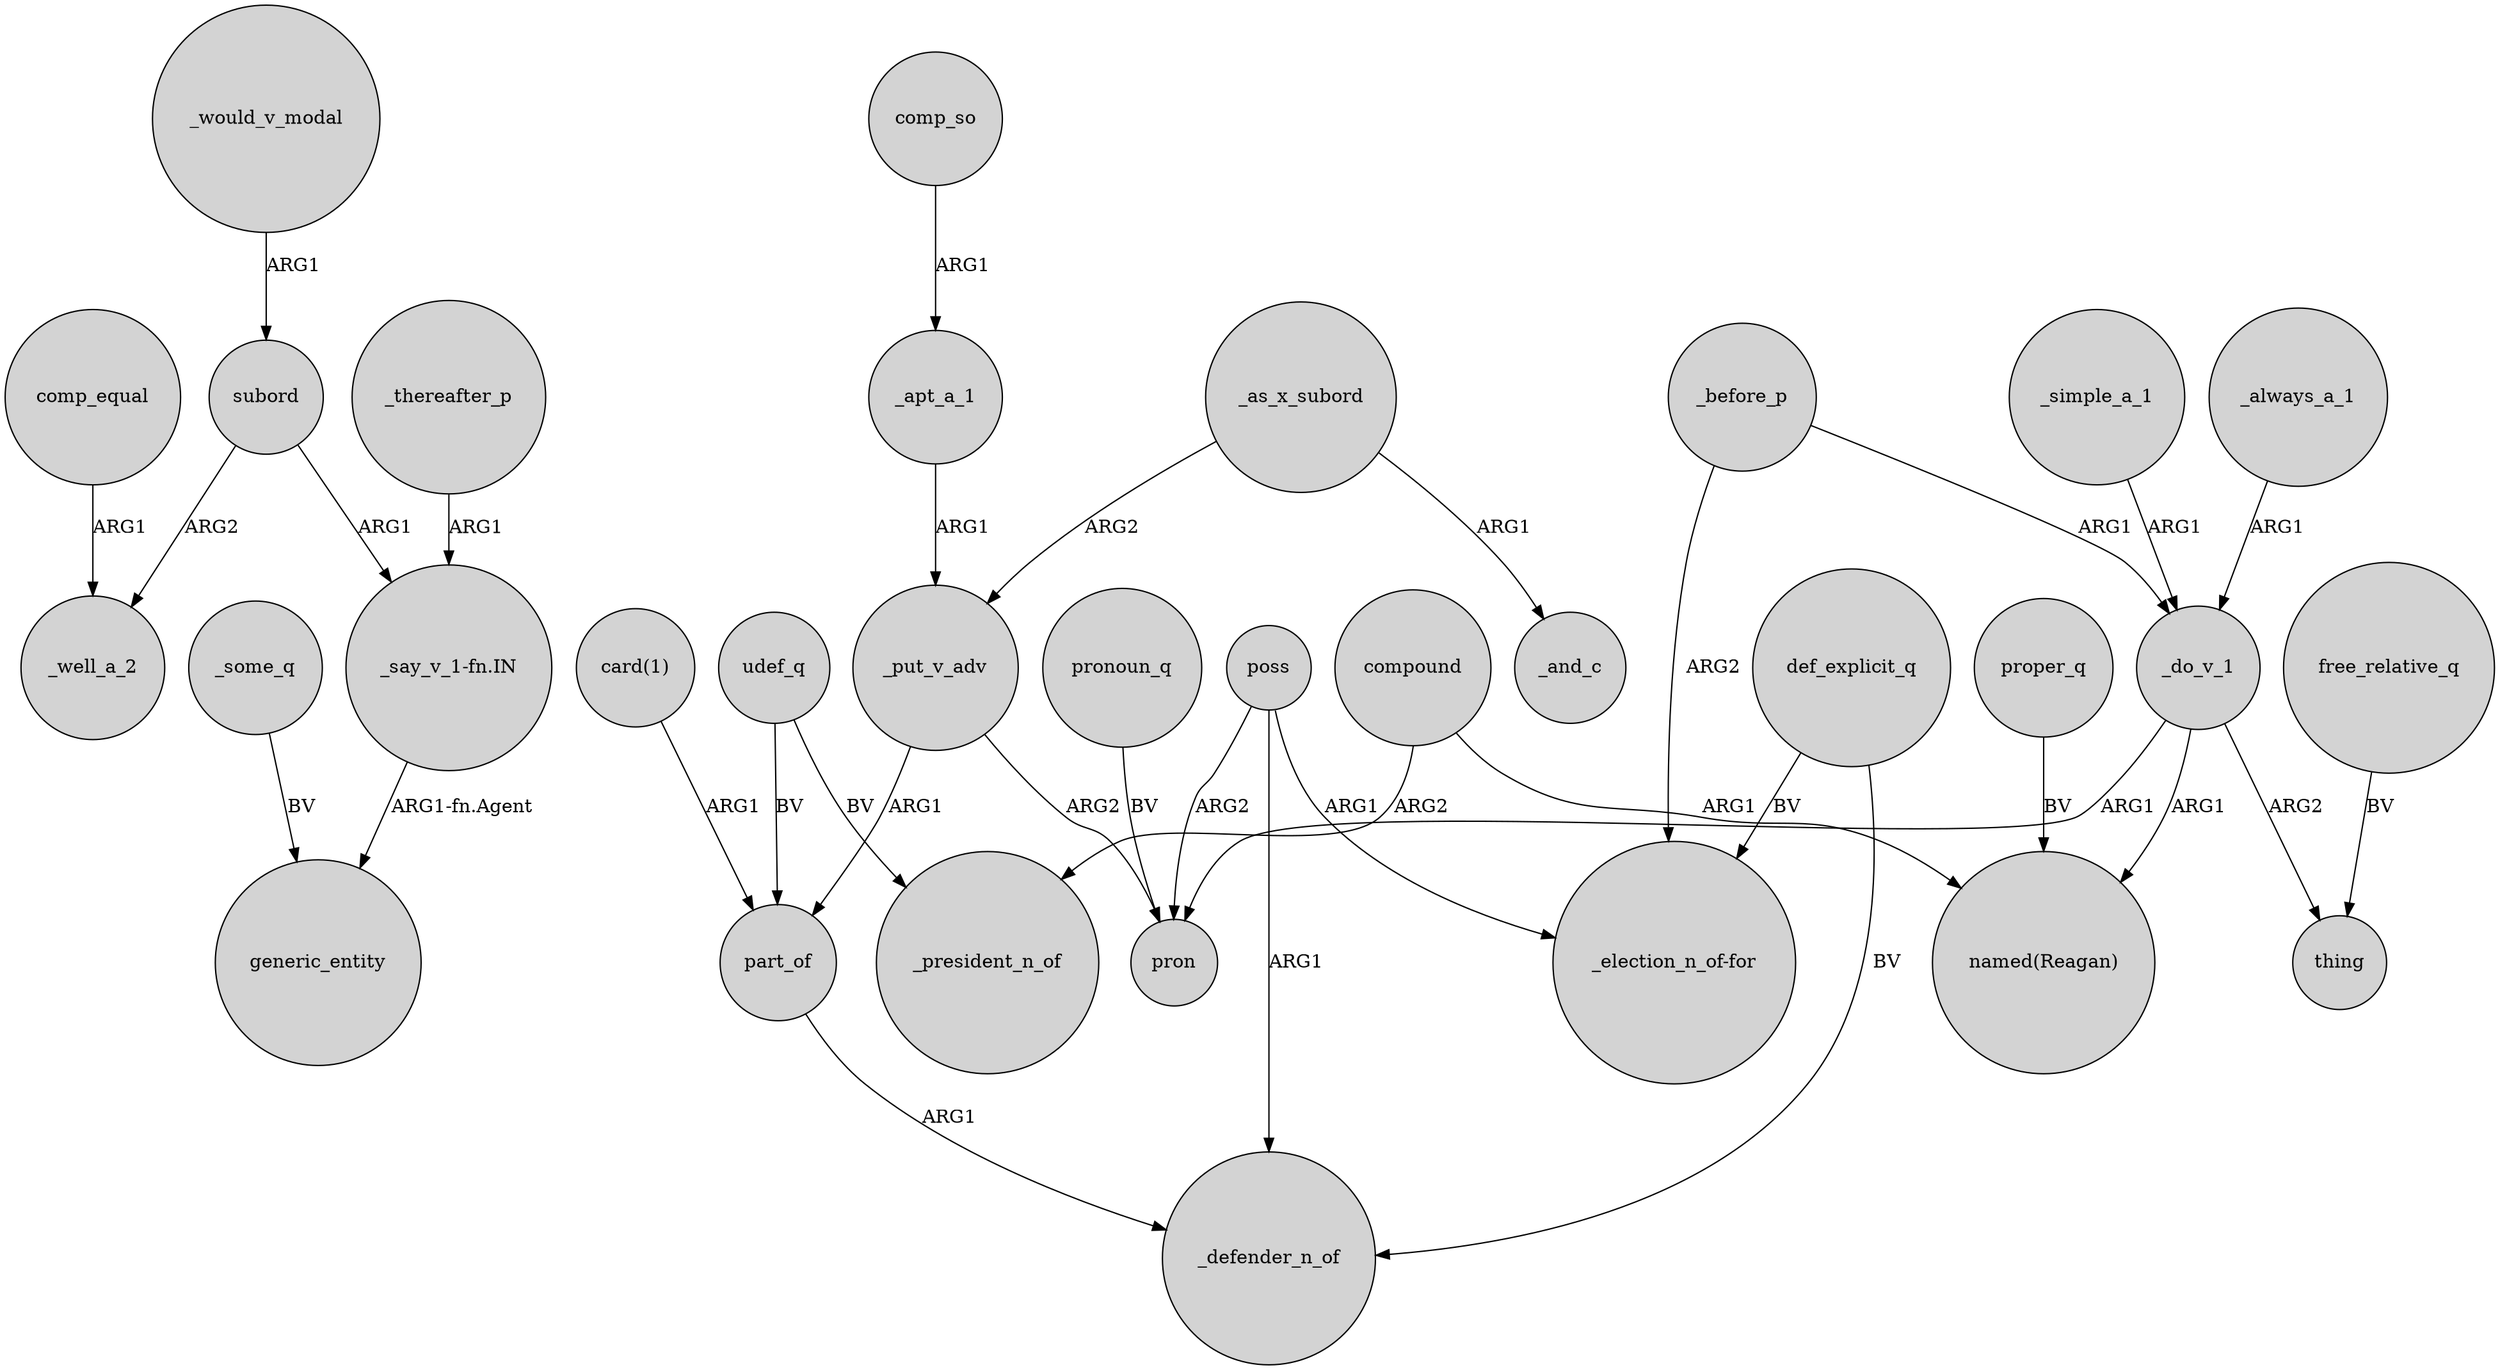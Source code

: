 digraph {
	node [shape=circle style=filled]
	comp_equal -> _well_a_2 [label=ARG1]
	udef_q -> part_of [label=BV]
	compound -> "named(Reagan)" [label=ARG1]
	compound -> _president_n_of [label=ARG2]
	poss -> pron [label=ARG2]
	_always_a_1 -> _do_v_1 [label=ARG1]
	_put_v_adv -> part_of [label=ARG1]
	subord -> _well_a_2 [label=ARG2]
	_would_v_modal -> subord [label=ARG1]
	_before_p -> "_election_n_of-for" [label=ARG2]
	pronoun_q -> pron [label=BV]
	_before_p -> _do_v_1 [label=ARG1]
	_do_v_1 -> pron [label=ARG1]
	def_explicit_q -> "_election_n_of-for" [label=BV]
	_as_x_subord -> _and_c [label=ARG1]
	udef_q -> _president_n_of [label=BV]
	_as_x_subord -> _put_v_adv [label=ARG2]
	free_relative_q -> thing [label=BV]
	_put_v_adv -> pron [label=ARG2]
	part_of -> _defender_n_of [label=ARG1]
	_thereafter_p -> "_say_v_1-fn.IN" [label=ARG1]
	subord -> "_say_v_1-fn.IN" [label=ARG1]
	_some_q -> generic_entity [label=BV]
	"card(1)" -> part_of [label=ARG1]
	poss -> "_election_n_of-for" [label=ARG1]
	proper_q -> "named(Reagan)" [label=BV]
	comp_so -> _apt_a_1 [label=ARG1]
	_simple_a_1 -> _do_v_1 [label=ARG1]
	_apt_a_1 -> _put_v_adv [label=ARG1]
	poss -> _defender_n_of [label=ARG1]
	_do_v_1 -> thing [label=ARG2]
	"_say_v_1-fn.IN" -> generic_entity [label="ARG1-fn.Agent"]
	_do_v_1 -> "named(Reagan)" [label=ARG1]
	def_explicit_q -> _defender_n_of [label=BV]
}
